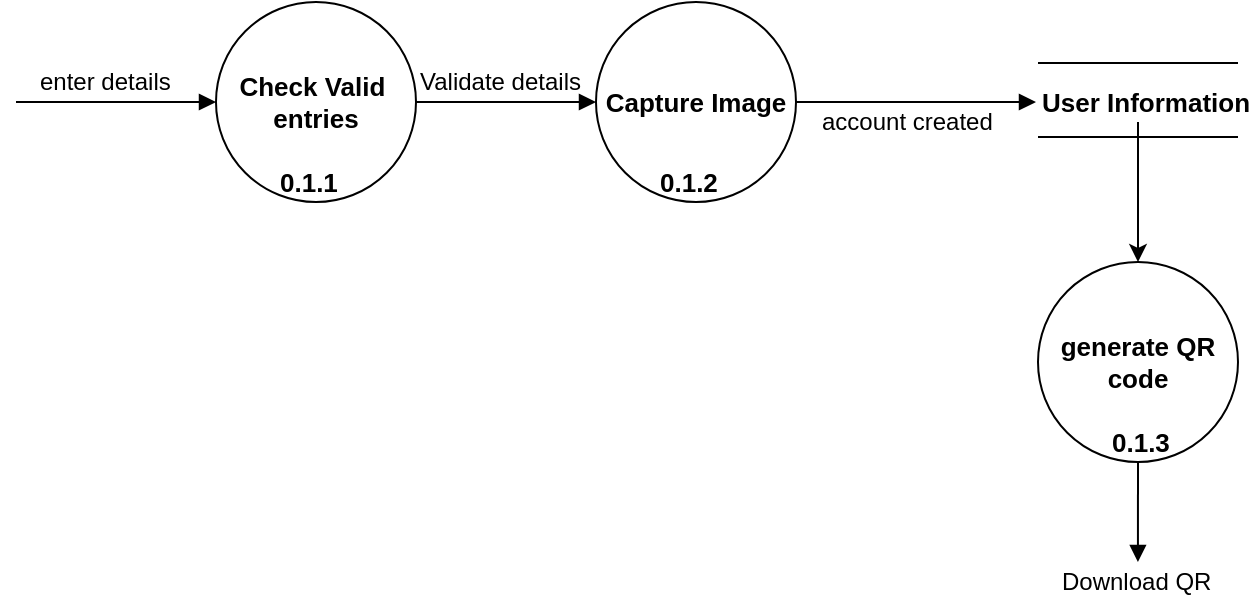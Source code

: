 <mxfile version="12.2.6" type="github" pages="1">
  <diagram id="RFsxWPVYaTZ1X2FQE8pN" name="Page-1">
    <mxGraphModel dx="1024" dy="534" grid="1" gridSize="10" guides="1" tooltips="1" connect="1" arrows="1" fold="1" page="1" pageScale="1" pageWidth="827" pageHeight="1169" math="0" shadow="0">
      <root>
        <mxCell id="0"/>
        <mxCell id="1" parent="0"/>
        <mxCell id="FE092PUmBruQup44gpSV-2" style="edgeStyle=orthogonalEdgeStyle;rounded=0;orthogonalLoop=1;jettySize=auto;html=1;exitX=1;exitY=0.5;exitDx=0;exitDy=0;endArrow=block;endFill=1;entryX=0;entryY=0.5;entryDx=0;entryDy=0;" edge="1" parent="1" source="FE092PUmBruQup44gpSV-1" target="FE092PUmBruQup44gpSV-7">
          <mxGeometry relative="1" as="geometry">
            <mxPoint x="420" y="220" as="targetPoint"/>
            <Array as="points"/>
          </mxGeometry>
        </mxCell>
        <mxCell id="FE092PUmBruQup44gpSV-1" value="Check Valid&amp;nbsp;&lt;br style=&quot;font-size: 13px;&quot;&gt;entries" style="ellipse;whiteSpace=wrap;html=1;aspect=fixed;fontSize=13;fontStyle=1" vertex="1" parent="1">
          <mxGeometry x="230" y="180" width="100" height="100" as="geometry"/>
        </mxCell>
        <mxCell id="FE092PUmBruQup44gpSV-3" value="" style="shape=link;html=1;endArrow=block;endFill=1;width=37;" edge="1" parent="1">
          <mxGeometry width="50" height="50" relative="1" as="geometry">
            <mxPoint x="641" y="229" as="sourcePoint"/>
            <mxPoint x="741" y="229" as="targetPoint"/>
          </mxGeometry>
        </mxCell>
        <mxCell id="FE092PUmBruQup44gpSV-4" value="User Information" style="text;html=1;resizable=0;points=[];autosize=1;align=left;verticalAlign=top;spacingTop=-4;fontSize=13;fontStyle=1" vertex="1" parent="1">
          <mxGeometry x="641" y="220" width="100" height="20" as="geometry"/>
        </mxCell>
        <mxCell id="FE092PUmBruQup44gpSV-13" style="edgeStyle=orthogonalEdgeStyle;rounded=0;orthogonalLoop=1;jettySize=auto;html=1;endArrow=block;endFill=1;" edge="1" parent="1" source="FE092PUmBruQup44gpSV-7">
          <mxGeometry relative="1" as="geometry">
            <mxPoint x="640" y="230" as="targetPoint"/>
            <Array as="points">
              <mxPoint x="640" y="230"/>
            </Array>
          </mxGeometry>
        </mxCell>
        <mxCell id="FE092PUmBruQup44gpSV-7" value="Capture Image" style="ellipse;whiteSpace=wrap;html=1;aspect=fixed;fontSize=13;fontStyle=1" vertex="1" parent="1">
          <mxGeometry x="420" y="180" width="100" height="100" as="geometry"/>
        </mxCell>
        <mxCell id="FE092PUmBruQup44gpSV-8" value="" style="endArrow=block;html=1;entryX=0;entryY=0.5;entryDx=0;entryDy=0;endFill=1;" edge="1" parent="1" target="FE092PUmBruQup44gpSV-1">
          <mxGeometry width="50" height="50" relative="1" as="geometry">
            <mxPoint x="130" y="230" as="sourcePoint"/>
            <mxPoint x="160" y="190" as="targetPoint"/>
          </mxGeometry>
        </mxCell>
        <mxCell id="FE092PUmBruQup44gpSV-25" style="edgeStyle=orthogonalEdgeStyle;rounded=0;orthogonalLoop=1;jettySize=auto;html=1;entryX=0.444;entryY=0;entryDx=0;entryDy=0;entryPerimeter=0;endArrow=block;endFill=1;" edge="1" parent="1" source="FE092PUmBruQup44gpSV-16" target="FE092PUmBruQup44gpSV-18">
          <mxGeometry relative="1" as="geometry"/>
        </mxCell>
        <mxCell id="FE092PUmBruQup44gpSV-16" value="generate QR code" style="ellipse;whiteSpace=wrap;html=1;aspect=fixed;fontSize=13;fontStyle=1" vertex="1" parent="1">
          <mxGeometry x="641" y="310" width="100" height="100" as="geometry"/>
        </mxCell>
        <mxCell id="FE092PUmBruQup44gpSV-18" value="Download QR" style="text;html=1;resizable=0;points=[];autosize=1;align=left;verticalAlign=top;spacingTop=-4;" vertex="1" parent="1">
          <mxGeometry x="651" y="460" width="90" height="20" as="geometry"/>
        </mxCell>
        <mxCell id="FE092PUmBruQup44gpSV-19" value="Validate details" style="text;html=1;resizable=0;points=[];autosize=1;align=left;verticalAlign=top;spacingTop=-4;" vertex="1" parent="1">
          <mxGeometry x="330" y="210" width="100" height="20" as="geometry"/>
        </mxCell>
        <mxCell id="FE092PUmBruQup44gpSV-20" value="enter details" style="text;html=1;resizable=0;points=[];autosize=1;align=left;verticalAlign=top;spacingTop=-4;" vertex="1" parent="1">
          <mxGeometry x="140" y="210" width="80" height="20" as="geometry"/>
        </mxCell>
        <mxCell id="FE092PUmBruQup44gpSV-21" value="account created" style="text;html=1;resizable=0;points=[];autosize=1;align=left;verticalAlign=top;spacingTop=-4;" vertex="1" parent="1">
          <mxGeometry x="530.5" y="230" width="100" height="20" as="geometry"/>
        </mxCell>
        <mxCell id="FE092PUmBruQup44gpSV-24" value="" style="endArrow=classic;html=1;entryX=0.5;entryY=0;entryDx=0;entryDy=0;" edge="1" parent="1" target="FE092PUmBruQup44gpSV-16">
          <mxGeometry width="50" height="50" relative="1" as="geometry">
            <mxPoint x="691" y="240" as="sourcePoint"/>
            <mxPoint x="720" y="250" as="targetPoint"/>
          </mxGeometry>
        </mxCell>
        <mxCell id="FE092PUmBruQup44gpSV-28" value="&lt;font style=&quot;font-size: 13px&quot;&gt;&lt;b&gt;0.1.1&lt;/b&gt;&lt;/font&gt;" style="text;html=1;resizable=0;points=[];autosize=1;align=left;verticalAlign=top;spacingTop=-4;" vertex="1" parent="1">
          <mxGeometry x="260" y="260" width="40" height="20" as="geometry"/>
        </mxCell>
        <mxCell id="FE092PUmBruQup44gpSV-29" value="&lt;font style=&quot;font-size: 13px&quot;&gt;&lt;b&gt;0.1.3&lt;/b&gt;&lt;/font&gt;" style="text;html=1;resizable=0;points=[];autosize=1;align=left;verticalAlign=top;spacingTop=-4;" vertex="1" parent="1">
          <mxGeometry x="676" y="390" width="40" height="20" as="geometry"/>
        </mxCell>
        <mxCell id="FE092PUmBruQup44gpSV-30" value="&lt;font style=&quot;font-size: 13px&quot;&gt;&lt;b&gt;0.1.2&lt;/b&gt;&lt;/font&gt;" style="text;html=1;resizable=0;points=[];autosize=1;align=left;verticalAlign=top;spacingTop=-4;" vertex="1" parent="1">
          <mxGeometry x="450" y="260" width="40" height="20" as="geometry"/>
        </mxCell>
      </root>
    </mxGraphModel>
  </diagram>
</mxfile>
